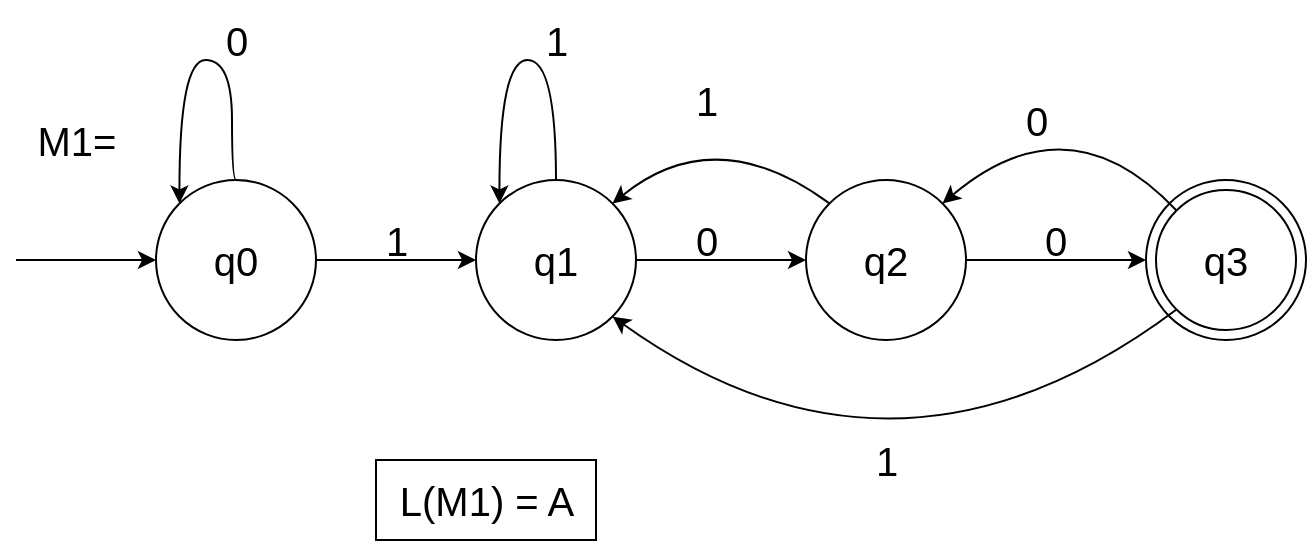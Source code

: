 <mxfile>
    <diagram id="k8ibwOPl91LvuE63-91M" name="Page-1">
        <mxGraphModel dx="620" dy="837" grid="1" gridSize="10" guides="1" tooltips="1" connect="1" arrows="1" fold="1" page="1" pageScale="1" pageWidth="850" pageHeight="1100" background="#ffffff" math="0" shadow="0">
            <root>
                <mxCell id="0"/>
                <mxCell id="1" parent="0"/>
                <mxCell id="2" value="" style="ellipse;whiteSpace=wrap;html=1;aspect=fixed;strokeColor=#000000;fontColor=#000000;fillColor=none;" parent="1" vertex="1">
                    <mxGeometry x="595" y="290" width="80" height="80" as="geometry"/>
                </mxCell>
                <mxCell id="3" value="&lt;font style=&quot;font-size: 20px;&quot;&gt;q3&lt;/font&gt;" style="ellipse;whiteSpace=wrap;html=1;aspect=fixed;strokeColor=#000000;fontColor=#000000;fillColor=none;" parent="1" vertex="1">
                    <mxGeometry x="600" y="295" width="70" height="70" as="geometry"/>
                </mxCell>
                <mxCell id="4" value="&lt;font style=&quot;font-size: 20px;&quot;&gt;q2&lt;/font&gt;" style="ellipse;whiteSpace=wrap;html=1;aspect=fixed;strokeColor=#000000;fontColor=#000000;fillColor=none;" parent="1" vertex="1">
                    <mxGeometry x="425" y="290" width="80" height="80" as="geometry"/>
                </mxCell>
                <mxCell id="5" value="&lt;font style=&quot;font-size: 20px;&quot;&gt;q0&lt;/font&gt;" style="ellipse;whiteSpace=wrap;html=1;aspect=fixed;strokeColor=#000000;fontColor=#000000;fillColor=none;" parent="1" vertex="1">
                    <mxGeometry x="100" y="290" width="80" height="80" as="geometry"/>
                </mxCell>
                <mxCell id="7" value="" style="endArrow=classic;html=1;entryX=0;entryY=0.5;entryDx=0;entryDy=0;strokeColor=#000000;" parent="1" target="5" edge="1">
                    <mxGeometry width="50" height="50" relative="1" as="geometry">
                        <mxPoint x="30" y="330" as="sourcePoint"/>
                        <mxPoint x="340" y="400" as="targetPoint"/>
                    </mxGeometry>
                </mxCell>
                <mxCell id="8" value="&lt;font style=&quot;font-size: 20px;&quot;&gt;q1&lt;/font&gt;" style="ellipse;whiteSpace=wrap;html=1;aspect=fixed;strokeColor=#000000;fontColor=#000000;fillColor=none;" parent="1" vertex="1">
                    <mxGeometry x="260" y="290" width="80" height="80" as="geometry"/>
                </mxCell>
                <mxCell id="9" value="" style="endArrow=classic;html=1;fontSize=20;exitX=1;exitY=0.5;exitDx=0;exitDy=0;entryX=0;entryY=0.5;entryDx=0;entryDy=0;strokeColor=#000000;fontColor=#000000;" parent="1" source="5" target="8" edge="1">
                    <mxGeometry width="50" height="50" relative="1" as="geometry">
                        <mxPoint x="380" y="440" as="sourcePoint"/>
                        <mxPoint x="430" y="390" as="targetPoint"/>
                    </mxGeometry>
                </mxCell>
                <mxCell id="10" value="1" style="text;html=1;align=center;verticalAlign=middle;resizable=0;points=[];autosize=1;strokeColor=none;fillColor=none;fontSize=20;fontColor=#000000;" parent="1" vertex="1">
                    <mxGeometry x="205" y="300" width="30" height="40" as="geometry"/>
                </mxCell>
                <mxCell id="11" value="" style="endArrow=classic;html=1;fontSize=20;exitX=1;exitY=0.5;exitDx=0;exitDy=0;entryX=0;entryY=0.5;entryDx=0;entryDy=0;strokeColor=#000000;fontColor=#000000;" parent="1" source="8" target="4" edge="1">
                    <mxGeometry width="50" height="50" relative="1" as="geometry">
                        <mxPoint x="380" y="440" as="sourcePoint"/>
                        <mxPoint x="430" y="390" as="targetPoint"/>
                    </mxGeometry>
                </mxCell>
                <mxCell id="12" value="0" style="text;html=1;align=center;verticalAlign=middle;resizable=0;points=[];autosize=1;strokeColor=none;fillColor=none;fontSize=20;fontColor=#000000;" parent="1" vertex="1">
                    <mxGeometry x="360" y="300" width="30" height="40" as="geometry"/>
                </mxCell>
                <mxCell id="13" value="" style="endArrow=classic;html=1;fontSize=20;exitX=1;exitY=0.5;exitDx=0;exitDy=0;entryX=0;entryY=0.5;entryDx=0;entryDy=0;strokeColor=#000000;fontColor=#000000;" parent="1" source="4" target="2" edge="1">
                    <mxGeometry width="50" height="50" relative="1" as="geometry">
                        <mxPoint x="380" y="440" as="sourcePoint"/>
                        <mxPoint x="430" y="390" as="targetPoint"/>
                    </mxGeometry>
                </mxCell>
                <mxCell id="14" value="0" style="text;html=1;strokeColor=none;fillColor=none;align=center;verticalAlign=middle;whiteSpace=wrap;rounded=0;fontSize=20;fontColor=#000000;" parent="1" vertex="1">
                    <mxGeometry x="520" y="305" width="60" height="30" as="geometry"/>
                </mxCell>
                <mxCell id="15" value="" style="endArrow=classic;html=1;fontSize=20;exitX=0.5;exitY=0;exitDx=0;exitDy=0;edgeStyle=orthogonalEdgeStyle;curved=1;entryX=0;entryY=0;entryDx=0;entryDy=0;strokeColor=#000000;fontColor=#000000;" parent="1" source="8" target="8" edge="1">
                    <mxGeometry width="50" height="50" relative="1" as="geometry">
                        <mxPoint x="380" y="440" as="sourcePoint"/>
                        <mxPoint x="240" y="280" as="targetPoint"/>
                        <Array as="points">
                            <mxPoint x="300" y="230"/>
                            <mxPoint x="272" y="230"/>
                        </Array>
                    </mxGeometry>
                </mxCell>
                <mxCell id="16" value="1" style="text;html=1;align=center;verticalAlign=middle;resizable=0;points=[];autosize=1;strokeColor=none;fillColor=none;fontSize=20;fontColor=#000000;" parent="1" vertex="1">
                    <mxGeometry x="285" y="200" width="30" height="40" as="geometry"/>
                </mxCell>
                <mxCell id="17" value="" style="endArrow=classic;html=1;fontSize=20;curved=1;entryX=1;entryY=0;entryDx=0;entryDy=0;exitX=0;exitY=0;exitDx=0;exitDy=0;strokeColor=#000000;fontColor=#000000;" parent="1" source="4" target="8" edge="1">
                    <mxGeometry width="50" height="50" relative="1" as="geometry">
                        <mxPoint x="380" y="440" as="sourcePoint"/>
                        <mxPoint x="430" y="390" as="targetPoint"/>
                        <Array as="points">
                            <mxPoint x="380" y="260"/>
                        </Array>
                    </mxGeometry>
                </mxCell>
                <mxCell id="18" value="1" style="text;html=1;align=center;verticalAlign=middle;resizable=0;points=[];autosize=1;strokeColor=none;fillColor=none;fontSize=20;fontColor=#000000;" parent="1" vertex="1">
                    <mxGeometry x="360" y="230" width="30" height="40" as="geometry"/>
                </mxCell>
                <mxCell id="22" value="" style="endArrow=classic;html=1;fontSize=20;curved=1;exitX=0;exitY=1;exitDx=0;exitDy=0;entryX=1;entryY=1;entryDx=0;entryDy=0;strokeColor=#000000;fontColor=#000000;" parent="1" source="3" target="8" edge="1">
                    <mxGeometry width="50" height="50" relative="1" as="geometry">
                        <mxPoint x="380" y="440" as="sourcePoint"/>
                        <mxPoint x="430" y="390" as="targetPoint"/>
                        <Array as="points">
                            <mxPoint x="470" y="460"/>
                        </Array>
                    </mxGeometry>
                </mxCell>
                <mxCell id="23" value="1" style="text;html=1;align=center;verticalAlign=middle;resizable=0;points=[];autosize=1;strokeColor=none;fillColor=none;fontSize=20;fontColor=#000000;" parent="1" vertex="1">
                    <mxGeometry x="450" y="410" width="30" height="40" as="geometry"/>
                </mxCell>
                <mxCell id="24" value="M1=" style="text;html=1;align=center;verticalAlign=middle;resizable=0;points=[];autosize=1;strokeColor=none;fillColor=none;fontSize=20;fontColor=#000000;" parent="1" vertex="1">
                    <mxGeometry x="30" y="250" width="60" height="40" as="geometry"/>
                </mxCell>
                <mxCell id="25" value="L(M1) = A" style="text;html=1;align=center;verticalAlign=middle;resizable=0;points=[];autosize=1;strokeColor=#000000;fillColor=none;fontSize=20;fontColor=#000000;" parent="1" vertex="1">
                    <mxGeometry x="210" y="430" width="110" height="40" as="geometry"/>
                </mxCell>
                <mxCell id="26" value="" style="endArrow=classic;html=1;fontSize=20;edgeStyle=orthogonalEdgeStyle;curved=1;entryX=0;entryY=0;entryDx=0;entryDy=0;strokeColor=#000000;fontColor=#000000;exitX=0.5;exitY=0;exitDx=0;exitDy=0;" parent="1" source="5" target="5" edge="1">
                    <mxGeometry width="50" height="50" relative="1" as="geometry">
                        <mxPoint x="138" y="300" as="sourcePoint"/>
                        <mxPoint x="109.996" y="301.696" as="targetPoint"/>
                        <Array as="points">
                            <mxPoint x="138" y="290"/>
                            <mxPoint x="138" y="230"/>
                            <mxPoint x="112" y="230"/>
                        </Array>
                    </mxGeometry>
                </mxCell>
                <mxCell id="27" value="0" style="text;html=1;align=center;verticalAlign=middle;resizable=0;points=[];autosize=1;strokeColor=none;fillColor=none;fontSize=20;fontColor=#000000;" parent="1" vertex="1">
                    <mxGeometry x="125" y="200" width="30" height="40" as="geometry"/>
                </mxCell>
                <mxCell id="28" value="" style="endArrow=classic;html=1;fontSize=20;curved=1;entryX=1;entryY=0;entryDx=0;entryDy=0;exitX=0;exitY=0;exitDx=0;exitDy=0;strokeColor=#000000;fontColor=#000000;" edge="1" parent="1" source="3" target="4">
                    <mxGeometry width="50" height="50" relative="1" as="geometry">
                        <mxPoint x="613.436" y="289.996" as="sourcePoint"/>
                        <mxPoint x="505.004" y="289.996" as="targetPoint"/>
                        <Array as="points">
                            <mxPoint x="556.72" y="248.28"/>
                        </Array>
                    </mxGeometry>
                </mxCell>
                <mxCell id="29" value="&lt;font color=&quot;#000000&quot; style=&quot;font-size: 20px;&quot;&gt;0&lt;/font&gt;" style="text;html=1;align=center;verticalAlign=middle;resizable=0;points=[];autosize=1;strokeColor=none;fillColor=none;" vertex="1" parent="1">
                    <mxGeometry x="525" y="240" width="30" height="40" as="geometry"/>
                </mxCell>
            </root>
        </mxGraphModel>
    </diagram>
</mxfile>